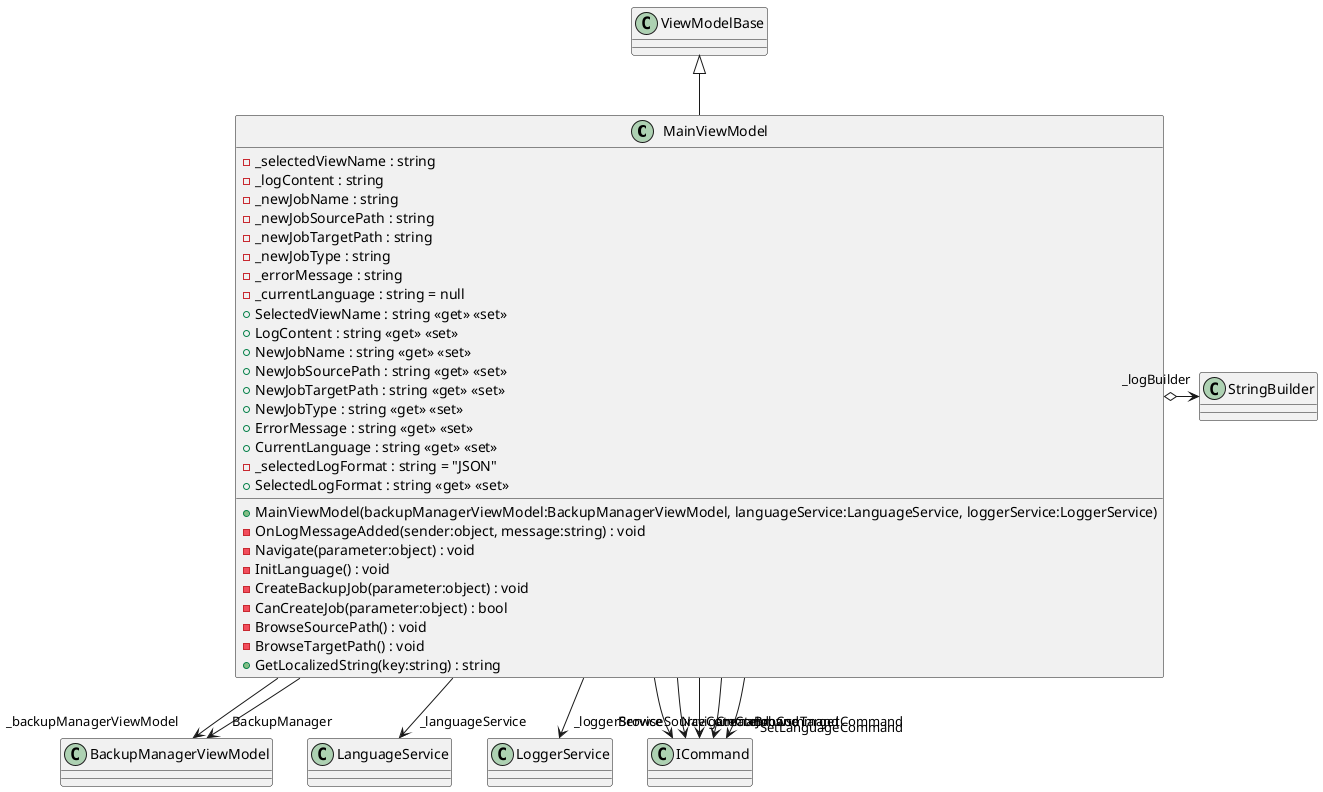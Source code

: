 @startuml
class MainViewModel {
    - _selectedViewName : string
    - _logContent : string
    - _newJobName : string
    - _newJobSourcePath : string
    - _newJobTargetPath : string
    - _newJobType : string
    - _errorMessage : string
    - _currentLanguage : string = null
    + MainViewModel(backupManagerViewModel:BackupManagerViewModel, languageService:LanguageService, loggerService:LoggerService)
    - OnLogMessageAdded(sender:object, message:string) : void
    + SelectedViewName : string <<get>> <<set>>
    + LogContent : string <<get>> <<set>>
    + NewJobName : string <<get>> <<set>>
    + NewJobSourcePath : string <<get>> <<set>>
    + NewJobTargetPath : string <<get>> <<set>>
    + NewJobType : string <<get>> <<set>>
    + ErrorMessage : string <<get>> <<set>>
    + CurrentLanguage : string <<get>> <<set>>
    - _selectedLogFormat : string = "JSON"
    + SelectedLogFormat : string <<get>> <<set>>
    - Navigate(parameter:object) : void
    - InitLanguage() : void
    - CreateBackupJob(parameter:object) : void
    - CanCreateJob(parameter:object) : bool
    - BrowseSourcePath() : void
    - BrowseTargetPath() : void
    + GetLocalizedString(key:string) : string
}
ViewModelBase <|-- MainViewModel
MainViewModel --> "_backupManagerViewModel" BackupManagerViewModel
MainViewModel --> "_languageService" LanguageService
MainViewModel --> "_loggerService" LoggerService
MainViewModel o-> "_logBuilder" StringBuilder
MainViewModel --> "BackupManager" BackupManagerViewModel
MainViewModel --> "NavigateCommand" ICommand
MainViewModel --> "SetLanguageCommand" ICommand
MainViewModel --> "CreateJobCommand" ICommand
MainViewModel --> "BrowseSourceCommand" ICommand
MainViewModel --> "BrowseTargetCommand" ICommand
@enduml
